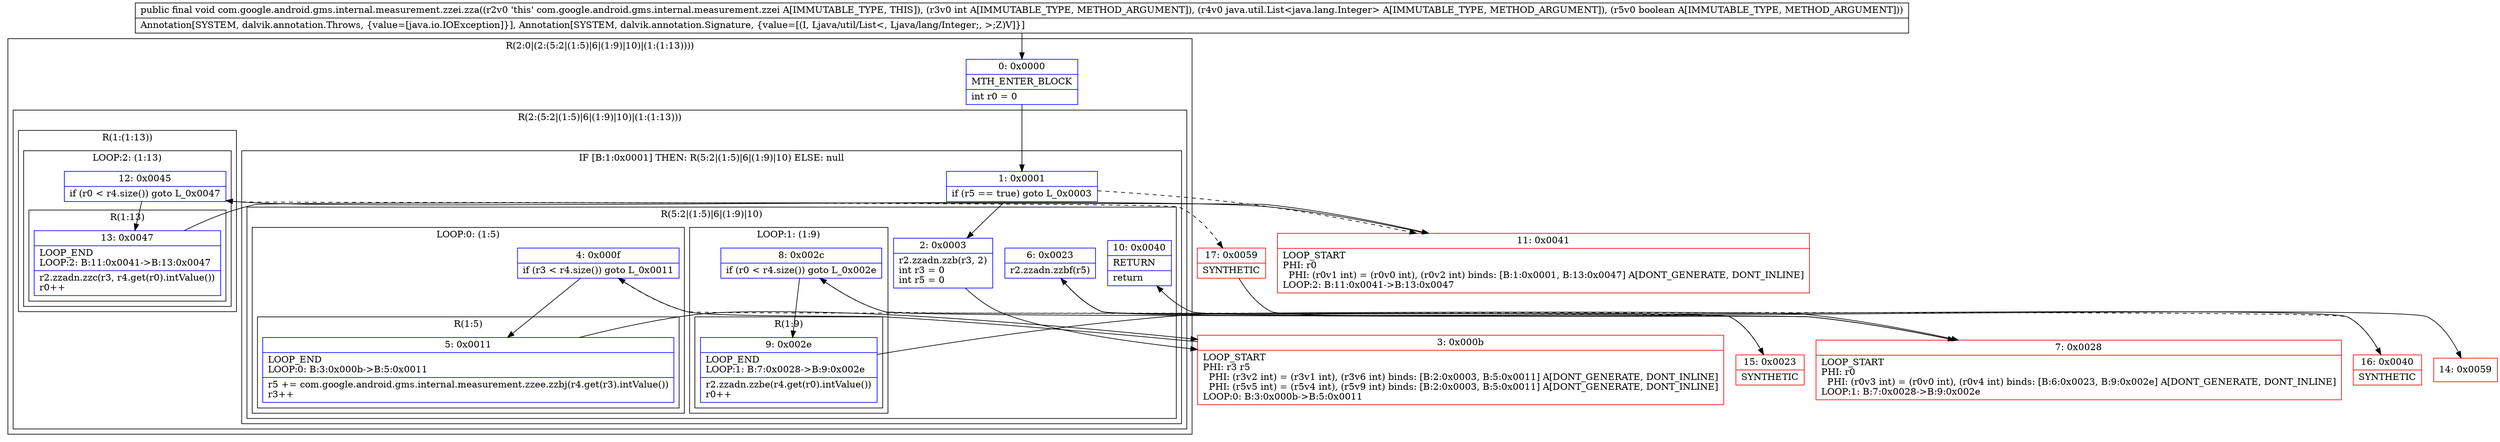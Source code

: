 digraph "CFG forcom.google.android.gms.internal.measurement.zzei.zza(ILjava\/util\/List;Z)V" {
subgraph cluster_Region_1535868436 {
label = "R(2:0|(2:(5:2|(1:5)|6|(1:9)|10)|(1:(1:13))))";
node [shape=record,color=blue];
Node_0 [shape=record,label="{0\:\ 0x0000|MTH_ENTER_BLOCK\l|int r0 = 0\l}"];
subgraph cluster_Region_337782611 {
label = "R(2:(5:2|(1:5)|6|(1:9)|10)|(1:(1:13)))";
node [shape=record,color=blue];
subgraph cluster_IfRegion_309567988 {
label = "IF [B:1:0x0001] THEN: R(5:2|(1:5)|6|(1:9)|10) ELSE: null";
node [shape=record,color=blue];
Node_1 [shape=record,label="{1\:\ 0x0001|if (r5 == true) goto L_0x0003\l}"];
subgraph cluster_Region_1420541637 {
label = "R(5:2|(1:5)|6|(1:9)|10)";
node [shape=record,color=blue];
Node_2 [shape=record,label="{2\:\ 0x0003|r2.zzadn.zzb(r3, 2)\lint r3 = 0\lint r5 = 0\l}"];
subgraph cluster_LoopRegion_311881269 {
label = "LOOP:0: (1:5)";
node [shape=record,color=blue];
Node_4 [shape=record,label="{4\:\ 0x000f|if (r3 \< r4.size()) goto L_0x0011\l}"];
subgraph cluster_Region_155743354 {
label = "R(1:5)";
node [shape=record,color=blue];
Node_5 [shape=record,label="{5\:\ 0x0011|LOOP_END\lLOOP:0: B:3:0x000b\-\>B:5:0x0011\l|r5 += com.google.android.gms.internal.measurement.zzee.zzbj(r4.get(r3).intValue())\lr3++\l}"];
}
}
Node_6 [shape=record,label="{6\:\ 0x0023|r2.zzadn.zzbf(r5)\l}"];
subgraph cluster_LoopRegion_1095823423 {
label = "LOOP:1: (1:9)";
node [shape=record,color=blue];
Node_8 [shape=record,label="{8\:\ 0x002c|if (r0 \< r4.size()) goto L_0x002e\l}"];
subgraph cluster_Region_1257345364 {
label = "R(1:9)";
node [shape=record,color=blue];
Node_9 [shape=record,label="{9\:\ 0x002e|LOOP_END\lLOOP:1: B:7:0x0028\-\>B:9:0x002e\l|r2.zzadn.zzbe(r4.get(r0).intValue())\lr0++\l}"];
}
}
Node_10 [shape=record,label="{10\:\ 0x0040|RETURN\l|return\l}"];
}
}
subgraph cluster_Region_183950098 {
label = "R(1:(1:13))";
node [shape=record,color=blue];
subgraph cluster_LoopRegion_1093357008 {
label = "LOOP:2: (1:13)";
node [shape=record,color=blue];
Node_12 [shape=record,label="{12\:\ 0x0045|if (r0 \< r4.size()) goto L_0x0047\l}"];
subgraph cluster_Region_2049833064 {
label = "R(1:13)";
node [shape=record,color=blue];
Node_13 [shape=record,label="{13\:\ 0x0047|LOOP_END\lLOOP:2: B:11:0x0041\-\>B:13:0x0047\l|r2.zzadn.zzc(r3, r4.get(r0).intValue())\lr0++\l}"];
}
}
}
}
}
Node_3 [shape=record,color=red,label="{3\:\ 0x000b|LOOP_START\lPHI: r3 r5 \l  PHI: (r3v2 int) = (r3v1 int), (r3v6 int) binds: [B:2:0x0003, B:5:0x0011] A[DONT_GENERATE, DONT_INLINE]\l  PHI: (r5v5 int) = (r5v4 int), (r5v9 int) binds: [B:2:0x0003, B:5:0x0011] A[DONT_GENERATE, DONT_INLINE]\lLOOP:0: B:3:0x000b\-\>B:5:0x0011\l}"];
Node_7 [shape=record,color=red,label="{7\:\ 0x0028|LOOP_START\lPHI: r0 \l  PHI: (r0v3 int) = (r0v0 int), (r0v4 int) binds: [B:6:0x0023, B:9:0x002e] A[DONT_GENERATE, DONT_INLINE]\lLOOP:1: B:7:0x0028\-\>B:9:0x002e\l}"];
Node_11 [shape=record,color=red,label="{11\:\ 0x0041|LOOP_START\lPHI: r0 \l  PHI: (r0v1 int) = (r0v0 int), (r0v2 int) binds: [B:1:0x0001, B:13:0x0047] A[DONT_GENERATE, DONT_INLINE]\lLOOP:2: B:11:0x0041\-\>B:13:0x0047\l}"];
Node_14 [shape=record,color=red,label="{14\:\ 0x0059}"];
Node_15 [shape=record,color=red,label="{15\:\ 0x0023|SYNTHETIC\l}"];
Node_16 [shape=record,color=red,label="{16\:\ 0x0040|SYNTHETIC\l}"];
Node_17 [shape=record,color=red,label="{17\:\ 0x0059|SYNTHETIC\l}"];
MethodNode[shape=record,label="{public final void com.google.android.gms.internal.measurement.zzei.zza((r2v0 'this' com.google.android.gms.internal.measurement.zzei A[IMMUTABLE_TYPE, THIS]), (r3v0 int A[IMMUTABLE_TYPE, METHOD_ARGUMENT]), (r4v0 java.util.List\<java.lang.Integer\> A[IMMUTABLE_TYPE, METHOD_ARGUMENT]), (r5v0 boolean A[IMMUTABLE_TYPE, METHOD_ARGUMENT]))  | Annotation[SYSTEM, dalvik.annotation.Throws, \{value=[java.io.IOException]\}], Annotation[SYSTEM, dalvik.annotation.Signature, \{value=[(I, Ljava\/util\/List\<, Ljava\/lang\/Integer;, \>;Z)V]\}]\l}"];
MethodNode -> Node_0;
Node_0 -> Node_1;
Node_1 -> Node_2;
Node_1 -> Node_11[style=dashed];
Node_2 -> Node_3;
Node_4 -> Node_5;
Node_4 -> Node_15[style=dashed];
Node_5 -> Node_3;
Node_6 -> Node_7;
Node_8 -> Node_9;
Node_8 -> Node_16[style=dashed];
Node_9 -> Node_7;
Node_12 -> Node_13;
Node_12 -> Node_17[style=dashed];
Node_13 -> Node_11;
Node_3 -> Node_4;
Node_7 -> Node_8;
Node_11 -> Node_12;
Node_15 -> Node_6;
Node_16 -> Node_10;
Node_17 -> Node_14;
}


